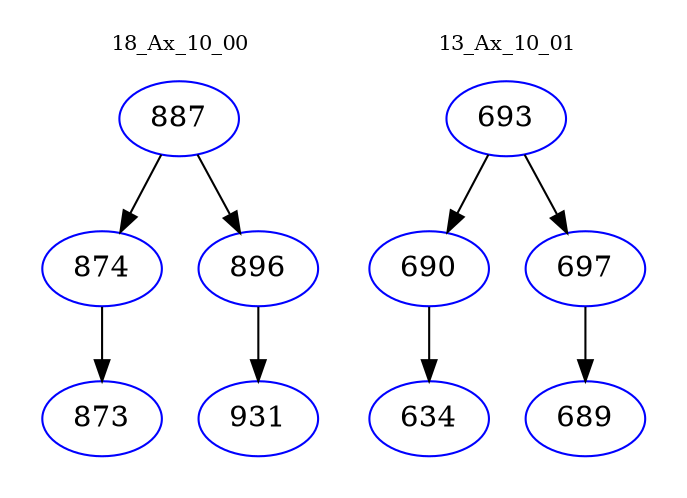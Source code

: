 digraph{
subgraph cluster_0 {
color = white
label = "18_Ax_10_00";
fontsize=10;
T0_887 [label="887", color="blue"]
T0_887 -> T0_874 [color="black"]
T0_874 [label="874", color="blue"]
T0_874 -> T0_873 [color="black"]
T0_873 [label="873", color="blue"]
T0_887 -> T0_896 [color="black"]
T0_896 [label="896", color="blue"]
T0_896 -> T0_931 [color="black"]
T0_931 [label="931", color="blue"]
}
subgraph cluster_1 {
color = white
label = "13_Ax_10_01";
fontsize=10;
T1_693 [label="693", color="blue"]
T1_693 -> T1_690 [color="black"]
T1_690 [label="690", color="blue"]
T1_690 -> T1_634 [color="black"]
T1_634 [label="634", color="blue"]
T1_693 -> T1_697 [color="black"]
T1_697 [label="697", color="blue"]
T1_697 -> T1_689 [color="black"]
T1_689 [label="689", color="blue"]
}
}
